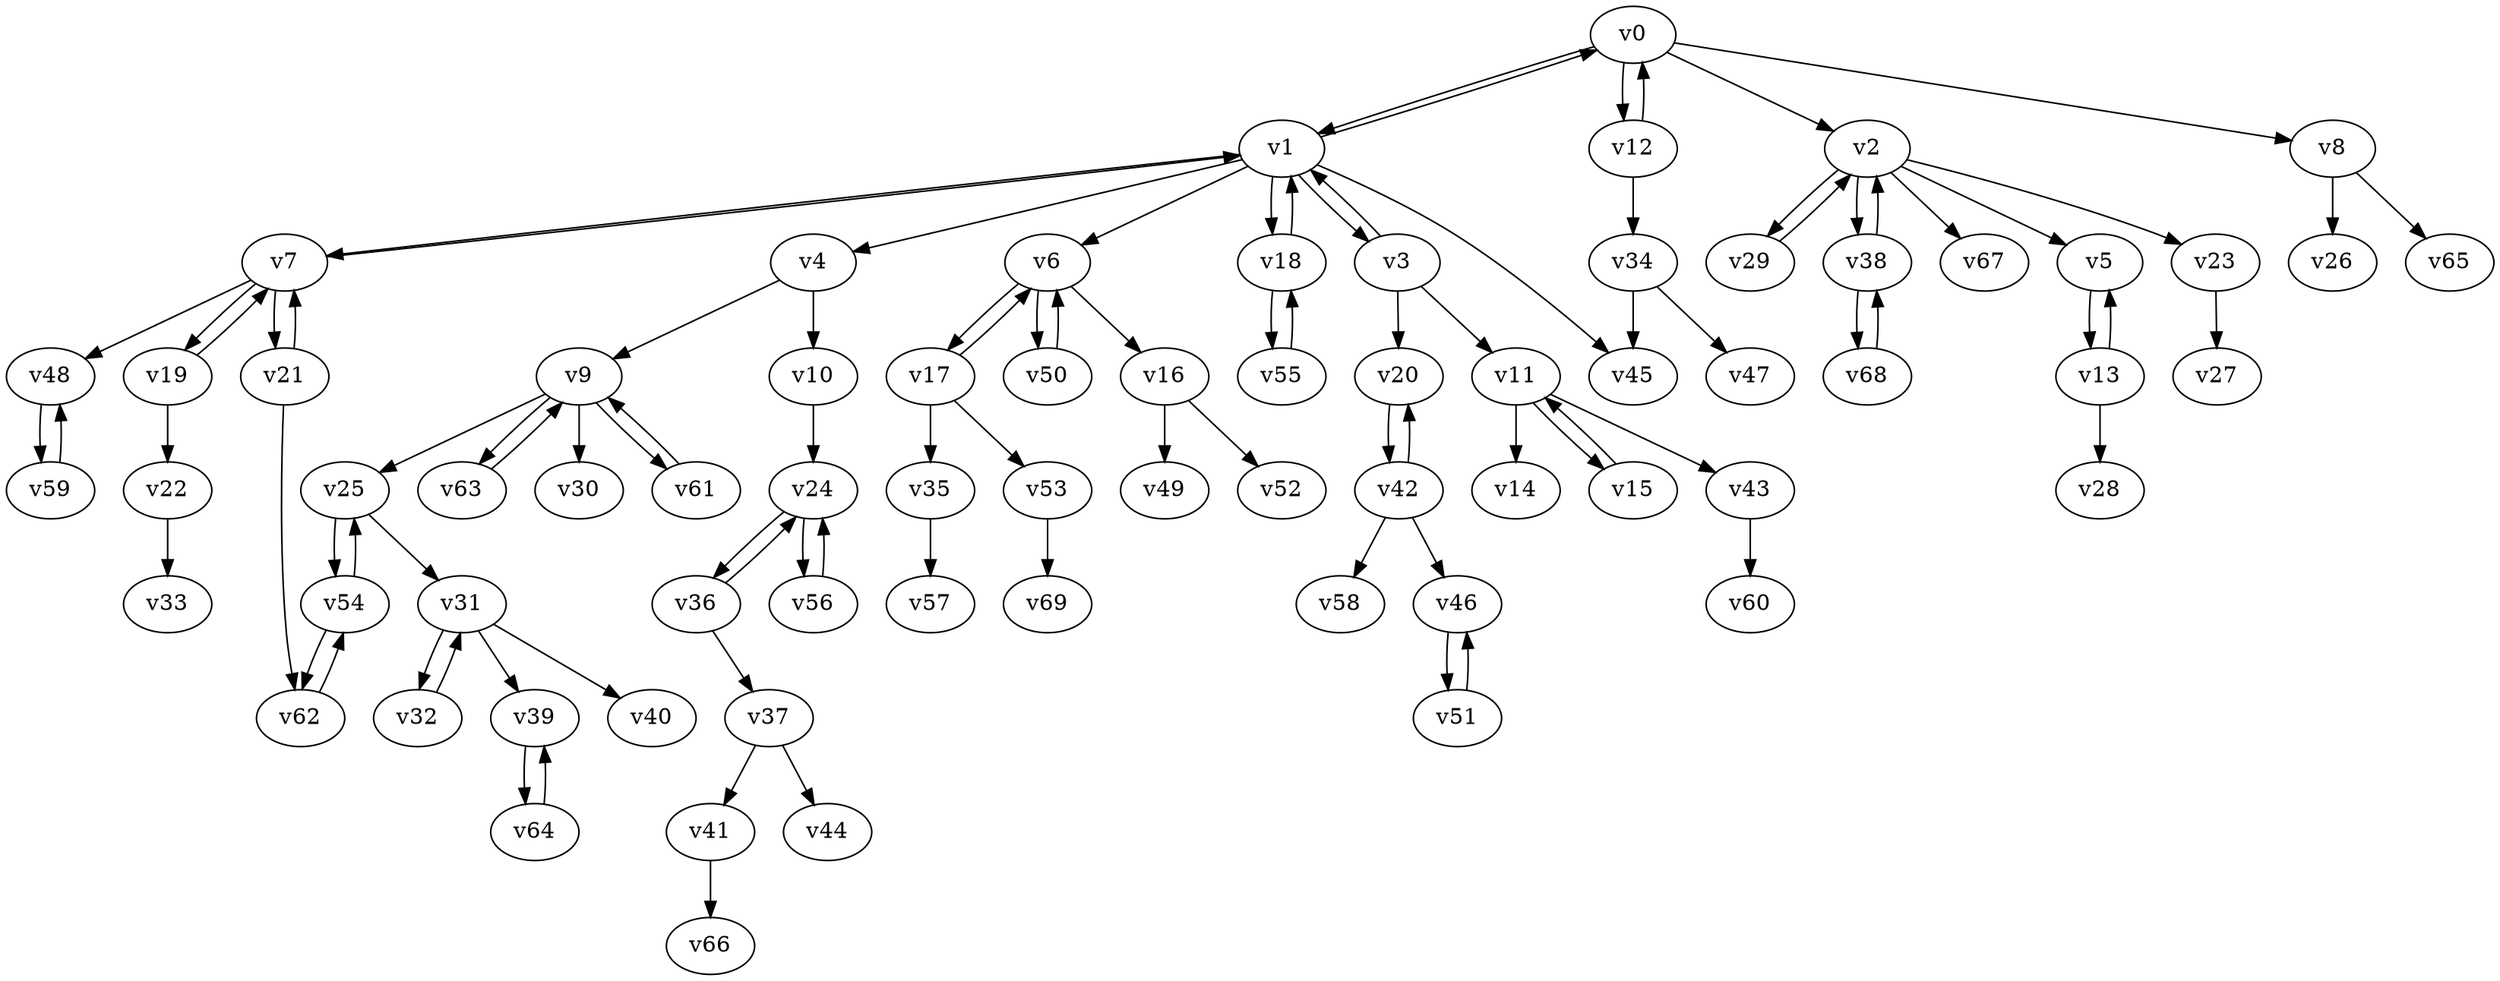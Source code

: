 digraph test094 {
    v0 [name="v0", player=0, weight=5];
    v1 [name="v1", player=1, weight=9];
    v2 [name="v2", player=0, weight=5];
    v3 [name="v3", player=1, weight=2];
    v4 [name="v4", player=0, weight=3];
    v5 [name="v5", player=1, weight=7];
    v6 [name="v6", player=0, weight=5];
    v7 [name="v7", player=1, weight=4];
    v8 [name="v8", player=0, weight=9];
    v9 [name="v9", player=1, weight=5];
    v10 [name="v10", player=0, weight=2];
    v11 [name="v11", player=1, weight=1];
    v12 [name="v12", player=0, weight=1];
    v13 [name="v13", player=1, weight=-1];
    v14 [name="v14", player=0, weight=0];
    v15 [name="v15", player=1, weight=3];
    v16 [name="v16", player=0, weight=4];
    v17 [name="v17", player=1, weight=4];
    v18 [name="v18", player=0, weight=9];
    v19 [name="v19", player=1, weight=13];
    v20 [name="v20", player=0, weight=14];
    v21 [name="v21", player=1, weight=3];
    v22 [name="v22", player=0, weight=16];
    v23 [name="v23", player=1, weight=3];
    v24 [name="v24", player=0, weight=3];
    v25 [name="v25", player=1, weight=16];
    v26 [name="v26", player=0, weight=-3];
    v27 [name="v27", player=1, weight=8];
    v28 [name="v28", player=0, weight=16];
    v29 [name="v29", player=1, weight=10];
    v30 [name="v30", player=0, weight=12];
    v31 [name="v31", player=1, weight=6];
    v32 [name="v32", player=0, weight=13];
    v33 [name="v33", player=1, weight=8];
    v34 [name="v34", player=0, weight=13];
    v35 [name="v35", player=1, weight=4];
    v36 [name="v36", player=0, weight=11];
    v37 [name="v37", player=1, weight=4];
    v38 [name="v38", player=0, weight=3];
    v39 [name="v39", player=1, weight=14];
    v40 [name="v40", player=0, weight=10];
    v41 [name="v41", player=1, weight=16];
    v42 [name="v42", player=0, weight=3];
    v43 [name="v43", player=1, weight=10];
    v44 [name="v44", player=0, weight=7];
    v45 [name="v45", player=1, weight=16];
    v46 [name="v46", player=0, weight=7];
    v47 [name="v47", player=1, weight=0];
    v48 [name="v48", player=0, weight=2];
    v49 [name="v49", player=1, weight=2];
    v50 [name="v50", player=0, weight=5];
    v51 [name="v51", player=1, weight=13];
    v52 [name="v52", player=0, weight=13];
    v53 [name="v53", player=1, weight=13];
    v54 [name="v54", player=0, weight=6];
    v55 [name="v55", player=1, weight=-2];
    v56 [name="v56", player=0, weight=12];
    v57 [name="v57", player=1, weight=13];
    v58 [name="v58", player=0, weight=2];
    v59 [name="v59", player=1, weight=1];
    v60 [name="v60", player=0, weight=-1];
    v61 [name="v61", player=1, weight=5];
    v62 [name="v62", player=0, weight=3];
    v63 [name="v63", player=1, weight=14];
    v64 [name="v64", player=0, weight=15];
    v65 [name="v65", player=1, weight=11];
    v66 [name="v66", player=0, weight=9];
    v67 [name="v67", player=1, weight=5];
    v68 [name="v68", player=0, weight=13];
    v69 [name="v69", player=1, weight=13];
    v0 -> v1;
    v1 -> v0;
    v0 -> v2;
    v1 -> v3;
    v3 -> v1;
    v1 -> v4;
    v2 -> v5;
    v1 -> v6;
    v1 -> v7;
    v7 -> v1;
    v0 -> v8;
    v4 -> v9;
    v4 -> v10;
    v3 -> v11;
    v0 -> v12;
    v12 -> v0;
    v5 -> v13;
    v13 -> v5;
    v11 -> v14;
    v11 -> v15;
    v15 -> v11;
    v6 -> v16;
    v6 -> v17;
    v17 -> v6;
    v1 -> v18;
    v18 -> v1;
    v7 -> v19;
    v19 -> v7;
    v3 -> v20;
    v7 -> v21;
    v21 -> v7;
    v19 -> v22;
    v2 -> v23;
    v10 -> v24;
    v9 -> v25;
    v8 -> v26;
    v23 -> v27;
    v13 -> v28;
    v2 -> v29;
    v29 -> v2;
    v9 -> v30;
    v25 -> v31;
    v31 -> v32;
    v32 -> v31;
    v22 -> v33;
    v12 -> v34;
    v17 -> v35;
    v24 -> v36;
    v36 -> v24;
    v36 -> v37;
    v2 -> v38;
    v38 -> v2;
    v31 -> v39;
    v31 -> v40;
    v37 -> v41;
    v20 -> v42;
    v42 -> v20;
    v11 -> v43;
    v37 -> v44;
    v1 -> v45;
    v42 -> v46;
    v34 -> v47;
    v7 -> v48;
    v16 -> v49;
    v6 -> v50;
    v50 -> v6;
    v46 -> v51;
    v51 -> v46;
    v16 -> v52;
    v17 -> v53;
    v25 -> v54;
    v54 -> v25;
    v18 -> v55;
    v55 -> v18;
    v24 -> v56;
    v56 -> v24;
    v35 -> v57;
    v42 -> v58;
    v48 -> v59;
    v59 -> v48;
    v43 -> v60;
    v9 -> v61;
    v61 -> v9;
    v54 -> v62;
    v62 -> v54;
    v9 -> v63;
    v63 -> v9;
    v39 -> v64;
    v64 -> v39;
    v8 -> v65;
    v41 -> v66;
    v2 -> v67;
    v38 -> v68;
    v68 -> v38;
    v53 -> v69;
    v21 -> v62;
    v34 -> v45;
}
